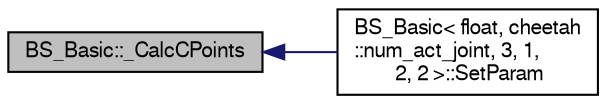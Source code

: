digraph "BS_Basic::_CalcCPoints"
{
  edge [fontname="FreeSans",fontsize="10",labelfontname="FreeSans",labelfontsize="10"];
  node [fontname="FreeSans",fontsize="10",shape=record];
  rankdir="LR";
  Node1 [label="BS_Basic::_CalcCPoints",height=0.2,width=0.4,color="black", fillcolor="grey75", style="filled", fontcolor="black"];
  Node1 -> Node2 [dir="back",color="midnightblue",fontsize="10",style="solid",fontname="FreeSans"];
  Node2 [label="BS_Basic\< float, cheetah\l::num_act_joint, 3, 1,\l 2, 2 \>::SetParam",height=0.2,width=0.4,color="black", fillcolor="white", style="filled",URL="$d9/da0/class_b_s___basic.html#a432ccfe3f11e915682afa668a41407b5"];
}
